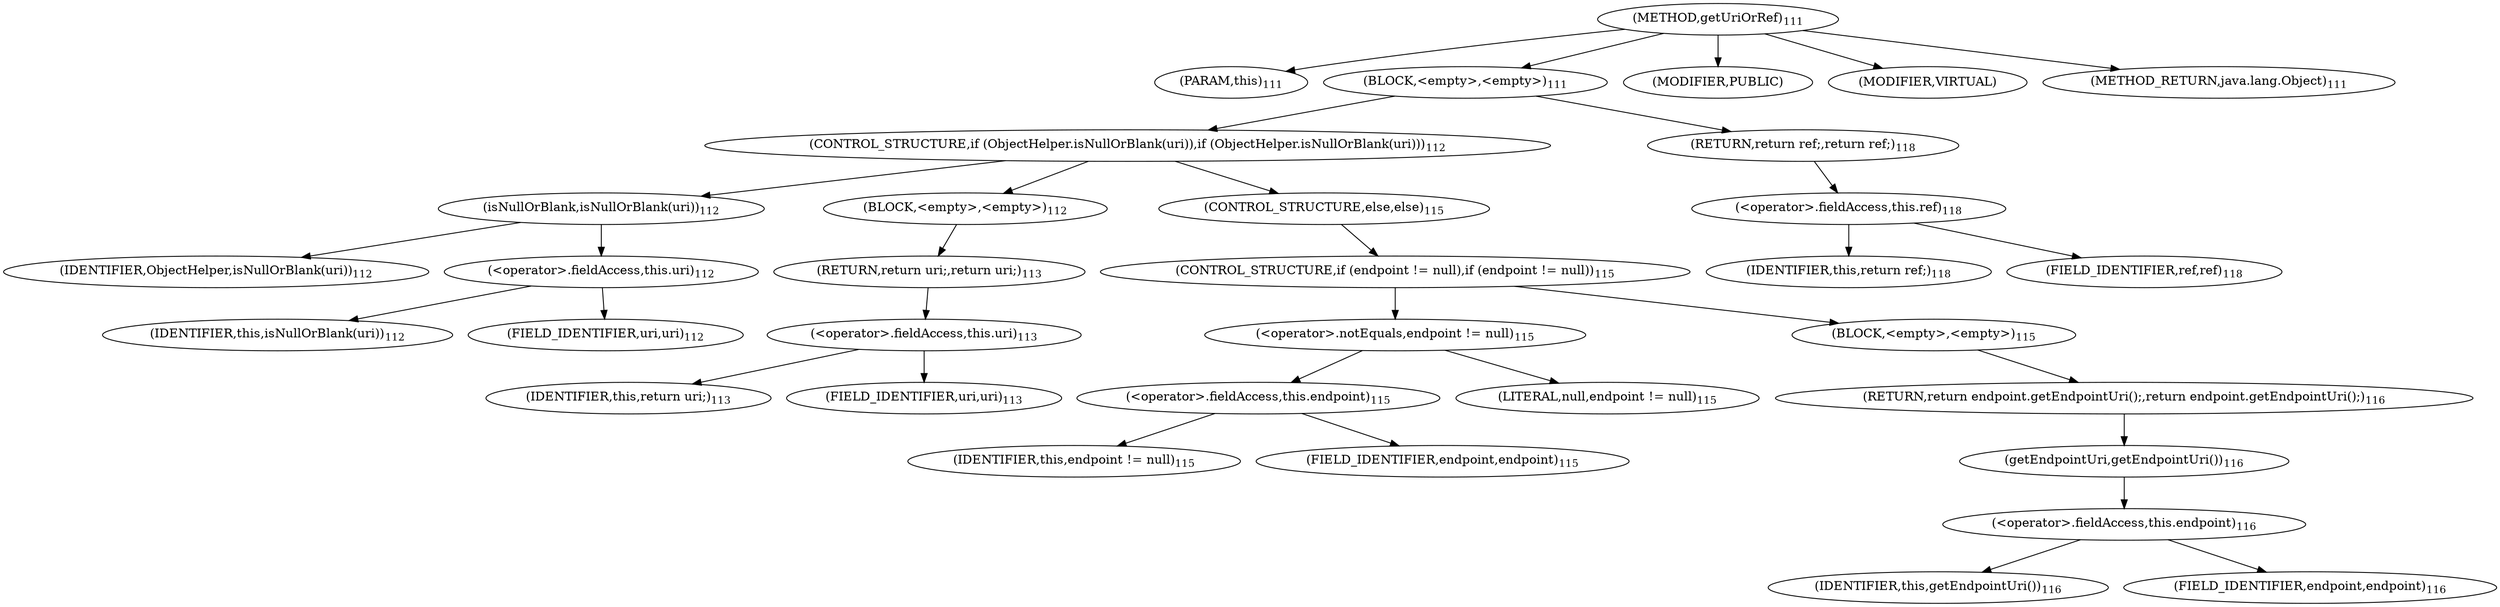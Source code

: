 digraph "getUriOrRef" {  
"185" [label = <(METHOD,getUriOrRef)<SUB>111</SUB>> ]
"186" [label = <(PARAM,this)<SUB>111</SUB>> ]
"187" [label = <(BLOCK,&lt;empty&gt;,&lt;empty&gt;)<SUB>111</SUB>> ]
"188" [label = <(CONTROL_STRUCTURE,if (ObjectHelper.isNullOrBlank(uri)),if (ObjectHelper.isNullOrBlank(uri)))<SUB>112</SUB>> ]
"189" [label = <(isNullOrBlank,isNullOrBlank(uri))<SUB>112</SUB>> ]
"190" [label = <(IDENTIFIER,ObjectHelper,isNullOrBlank(uri))<SUB>112</SUB>> ]
"191" [label = <(&lt;operator&gt;.fieldAccess,this.uri)<SUB>112</SUB>> ]
"192" [label = <(IDENTIFIER,this,isNullOrBlank(uri))<SUB>112</SUB>> ]
"193" [label = <(FIELD_IDENTIFIER,uri,uri)<SUB>112</SUB>> ]
"194" [label = <(BLOCK,&lt;empty&gt;,&lt;empty&gt;)<SUB>112</SUB>> ]
"195" [label = <(RETURN,return uri;,return uri;)<SUB>113</SUB>> ]
"196" [label = <(&lt;operator&gt;.fieldAccess,this.uri)<SUB>113</SUB>> ]
"197" [label = <(IDENTIFIER,this,return uri;)<SUB>113</SUB>> ]
"198" [label = <(FIELD_IDENTIFIER,uri,uri)<SUB>113</SUB>> ]
"199" [label = <(CONTROL_STRUCTURE,else,else)<SUB>115</SUB>> ]
"200" [label = <(CONTROL_STRUCTURE,if (endpoint != null),if (endpoint != null))<SUB>115</SUB>> ]
"201" [label = <(&lt;operator&gt;.notEquals,endpoint != null)<SUB>115</SUB>> ]
"202" [label = <(&lt;operator&gt;.fieldAccess,this.endpoint)<SUB>115</SUB>> ]
"203" [label = <(IDENTIFIER,this,endpoint != null)<SUB>115</SUB>> ]
"204" [label = <(FIELD_IDENTIFIER,endpoint,endpoint)<SUB>115</SUB>> ]
"205" [label = <(LITERAL,null,endpoint != null)<SUB>115</SUB>> ]
"206" [label = <(BLOCK,&lt;empty&gt;,&lt;empty&gt;)<SUB>115</SUB>> ]
"207" [label = <(RETURN,return endpoint.getEndpointUri();,return endpoint.getEndpointUri();)<SUB>116</SUB>> ]
"208" [label = <(getEndpointUri,getEndpointUri())<SUB>116</SUB>> ]
"209" [label = <(&lt;operator&gt;.fieldAccess,this.endpoint)<SUB>116</SUB>> ]
"210" [label = <(IDENTIFIER,this,getEndpointUri())<SUB>116</SUB>> ]
"211" [label = <(FIELD_IDENTIFIER,endpoint,endpoint)<SUB>116</SUB>> ]
"212" [label = <(RETURN,return ref;,return ref;)<SUB>118</SUB>> ]
"213" [label = <(&lt;operator&gt;.fieldAccess,this.ref)<SUB>118</SUB>> ]
"214" [label = <(IDENTIFIER,this,return ref;)<SUB>118</SUB>> ]
"215" [label = <(FIELD_IDENTIFIER,ref,ref)<SUB>118</SUB>> ]
"216" [label = <(MODIFIER,PUBLIC)> ]
"217" [label = <(MODIFIER,VIRTUAL)> ]
"218" [label = <(METHOD_RETURN,java.lang.Object)<SUB>111</SUB>> ]
  "185" -> "186" 
  "185" -> "187" 
  "185" -> "216" 
  "185" -> "217" 
  "185" -> "218" 
  "187" -> "188" 
  "187" -> "212" 
  "188" -> "189" 
  "188" -> "194" 
  "188" -> "199" 
  "189" -> "190" 
  "189" -> "191" 
  "191" -> "192" 
  "191" -> "193" 
  "194" -> "195" 
  "195" -> "196" 
  "196" -> "197" 
  "196" -> "198" 
  "199" -> "200" 
  "200" -> "201" 
  "200" -> "206" 
  "201" -> "202" 
  "201" -> "205" 
  "202" -> "203" 
  "202" -> "204" 
  "206" -> "207" 
  "207" -> "208" 
  "208" -> "209" 
  "209" -> "210" 
  "209" -> "211" 
  "212" -> "213" 
  "213" -> "214" 
  "213" -> "215" 
}

